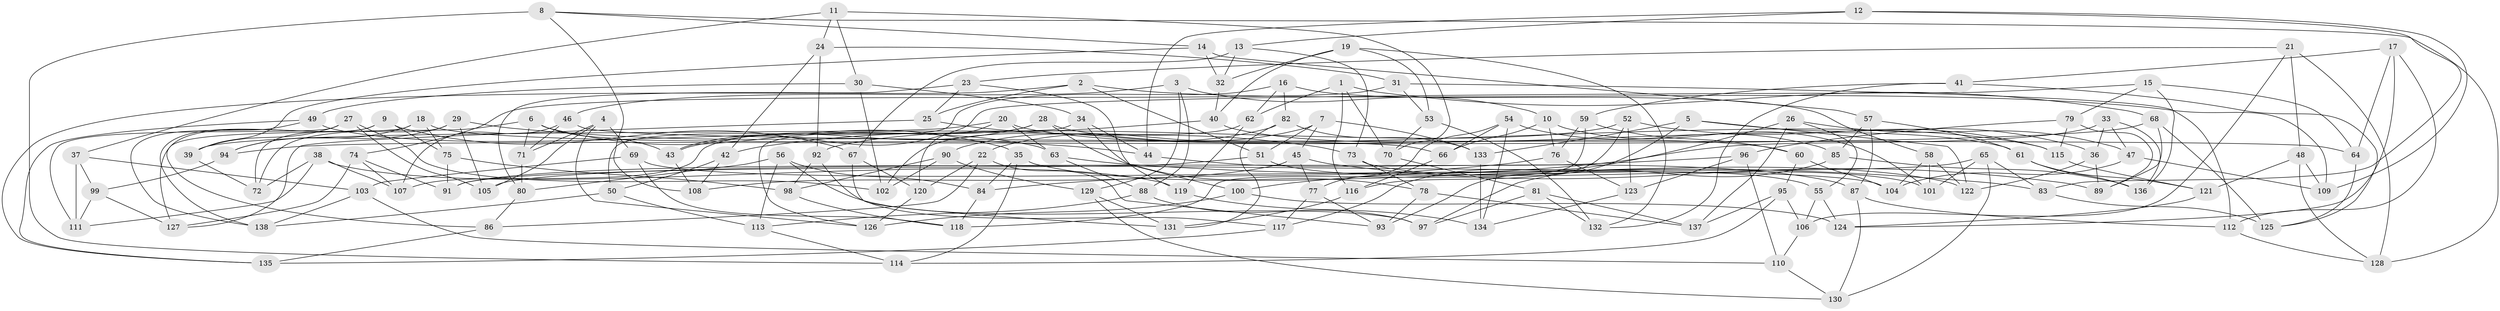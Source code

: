 // Generated by graph-tools (version 1.1) at 2025/26/03/09/25 03:26:59]
// undirected, 138 vertices, 276 edges
graph export_dot {
graph [start="1"]
  node [color=gray90,style=filled];
  1;
  2;
  3;
  4;
  5;
  6;
  7;
  8;
  9;
  10;
  11;
  12;
  13;
  14;
  15;
  16;
  17;
  18;
  19;
  20;
  21;
  22;
  23;
  24;
  25;
  26;
  27;
  28;
  29;
  30;
  31;
  32;
  33;
  34;
  35;
  36;
  37;
  38;
  39;
  40;
  41;
  42;
  43;
  44;
  45;
  46;
  47;
  48;
  49;
  50;
  51;
  52;
  53;
  54;
  55;
  56;
  57;
  58;
  59;
  60;
  61;
  62;
  63;
  64;
  65;
  66;
  67;
  68;
  69;
  70;
  71;
  72;
  73;
  74;
  75;
  76;
  77;
  78;
  79;
  80;
  81;
  82;
  83;
  84;
  85;
  86;
  87;
  88;
  89;
  90;
  91;
  92;
  93;
  94;
  95;
  96;
  97;
  98;
  99;
  100;
  101;
  102;
  103;
  104;
  105;
  106;
  107;
  108;
  109;
  110;
  111;
  112;
  113;
  114;
  115;
  116;
  117;
  118;
  119;
  120;
  121;
  122;
  123;
  124;
  125;
  126;
  127;
  128;
  129;
  130;
  131;
  132;
  133;
  134;
  135;
  136;
  137;
  138;
  1 -- 68;
  1 -- 116;
  1 -- 62;
  1 -- 70;
  2 -- 135;
  2 -- 25;
  2 -- 51;
  2 -- 109;
  3 -- 46;
  3 -- 129;
  3 -- 10;
  3 -- 88;
  4 -- 105;
  4 -- 126;
  4 -- 69;
  4 -- 71;
  5 -- 93;
  5 -- 122;
  5 -- 133;
  5 -- 36;
  6 -- 71;
  6 -- 35;
  6 -- 43;
  6 -- 72;
  7 -- 51;
  7 -- 133;
  7 -- 45;
  7 -- 22;
  8 -- 114;
  8 -- 128;
  8 -- 108;
  8 -- 14;
  9 -- 86;
  9 -- 67;
  9 -- 75;
  9 -- 138;
  10 -- 101;
  10 -- 66;
  10 -- 76;
  11 -- 37;
  11 -- 24;
  11 -- 70;
  11 -- 30;
  12 -- 83;
  12 -- 13;
  12 -- 44;
  12 -- 109;
  13 -- 67;
  13 -- 32;
  13 -- 73;
  14 -- 32;
  14 -- 39;
  14 -- 57;
  15 -- 136;
  15 -- 43;
  15 -- 64;
  15 -- 79;
  16 -- 58;
  16 -- 50;
  16 -- 62;
  16 -- 82;
  17 -- 41;
  17 -- 124;
  17 -- 112;
  17 -- 64;
  18 -- 66;
  18 -- 94;
  18 -- 75;
  18 -- 127;
  19 -- 40;
  19 -- 53;
  19 -- 132;
  19 -- 32;
  20 -- 115;
  20 -- 120;
  20 -- 39;
  20 -- 63;
  21 -- 23;
  21 -- 48;
  21 -- 128;
  21 -- 106;
  22 -- 120;
  22 -- 86;
  22 -- 93;
  23 -- 80;
  23 -- 25;
  23 -- 119;
  24 -- 92;
  24 -- 31;
  24 -- 42;
  25 -- 127;
  25 -- 73;
  26 -- 55;
  26 -- 117;
  26 -- 137;
  26 -- 47;
  27 -- 39;
  27 -- 111;
  27 -- 105;
  27 -- 102;
  28 -- 43;
  28 -- 60;
  28 -- 107;
  28 -- 78;
  29 -- 94;
  29 -- 105;
  29 -- 72;
  29 -- 44;
  30 -- 102;
  30 -- 34;
  30 -- 49;
  31 -- 53;
  31 -- 74;
  31 -- 112;
  32 -- 40;
  33 -- 47;
  33 -- 136;
  33 -- 100;
  33 -- 36;
  34 -- 100;
  34 -- 44;
  34 -- 126;
  35 -- 114;
  35 -- 84;
  35 -- 122;
  36 -- 89;
  36 -- 122;
  37 -- 103;
  37 -- 99;
  37 -- 111;
  38 -- 107;
  38 -- 111;
  38 -- 72;
  38 -- 119;
  39 -- 72;
  40 -- 42;
  40 -- 61;
  41 -- 132;
  41 -- 125;
  41 -- 59;
  42 -- 50;
  42 -- 108;
  43 -- 108;
  44 -- 87;
  45 -- 89;
  45 -- 108;
  45 -- 77;
  46 -- 107;
  46 -- 71;
  46 -- 64;
  47 -- 104;
  47 -- 109;
  48 -- 128;
  48 -- 121;
  48 -- 109;
  49 -- 63;
  49 -- 135;
  49 -- 138;
  50 -- 138;
  50 -- 113;
  51 -- 55;
  51 -- 91;
  52 -- 123;
  52 -- 115;
  52 -- 116;
  52 -- 92;
  53 -- 132;
  53 -- 70;
  54 -- 66;
  54 -- 134;
  54 -- 77;
  54 -- 85;
  55 -- 106;
  55 -- 124;
  56 -- 113;
  56 -- 84;
  56 -- 80;
  56 -- 97;
  57 -- 87;
  57 -- 61;
  57 -- 85;
  58 -- 101;
  58 -- 122;
  58 -- 104;
  59 -- 118;
  59 -- 60;
  59 -- 76;
  60 -- 95;
  60 -- 104;
  61 -- 136;
  61 -- 121;
  62 -- 119;
  62 -- 102;
  63 -- 83;
  63 -- 88;
  64 -- 125;
  65 -- 91;
  65 -- 83;
  65 -- 101;
  65 -- 130;
  66 -- 116;
  67 -- 131;
  67 -- 120;
  68 -- 125;
  68 -- 94;
  68 -- 89;
  69 -- 103;
  69 -- 104;
  69 -- 118;
  70 -- 81;
  71 -- 80;
  73 -- 78;
  73 -- 101;
  74 -- 107;
  74 -- 127;
  74 -- 91;
  75 -- 98;
  75 -- 91;
  76 -- 123;
  76 -- 84;
  77 -- 117;
  77 -- 93;
  78 -- 137;
  78 -- 93;
  79 -- 96;
  79 -- 89;
  79 -- 115;
  80 -- 86;
  81 -- 137;
  81 -- 132;
  81 -- 97;
  82 -- 90;
  82 -- 131;
  82 -- 133;
  83 -- 125;
  84 -- 118;
  85 -- 136;
  85 -- 97;
  86 -- 135;
  87 -- 112;
  87 -- 130;
  88 -- 113;
  88 -- 97;
  90 -- 102;
  90 -- 98;
  90 -- 129;
  92 -- 117;
  92 -- 98;
  94 -- 99;
  95 -- 137;
  95 -- 114;
  95 -- 106;
  96 -- 105;
  96 -- 110;
  96 -- 123;
  98 -- 118;
  99 -- 127;
  99 -- 111;
  100 -- 124;
  100 -- 126;
  103 -- 138;
  103 -- 110;
  106 -- 110;
  110 -- 130;
  112 -- 128;
  113 -- 114;
  115 -- 121;
  116 -- 131;
  117 -- 135;
  119 -- 134;
  120 -- 126;
  121 -- 124;
  123 -- 134;
  129 -- 130;
  129 -- 131;
  133 -- 134;
}
